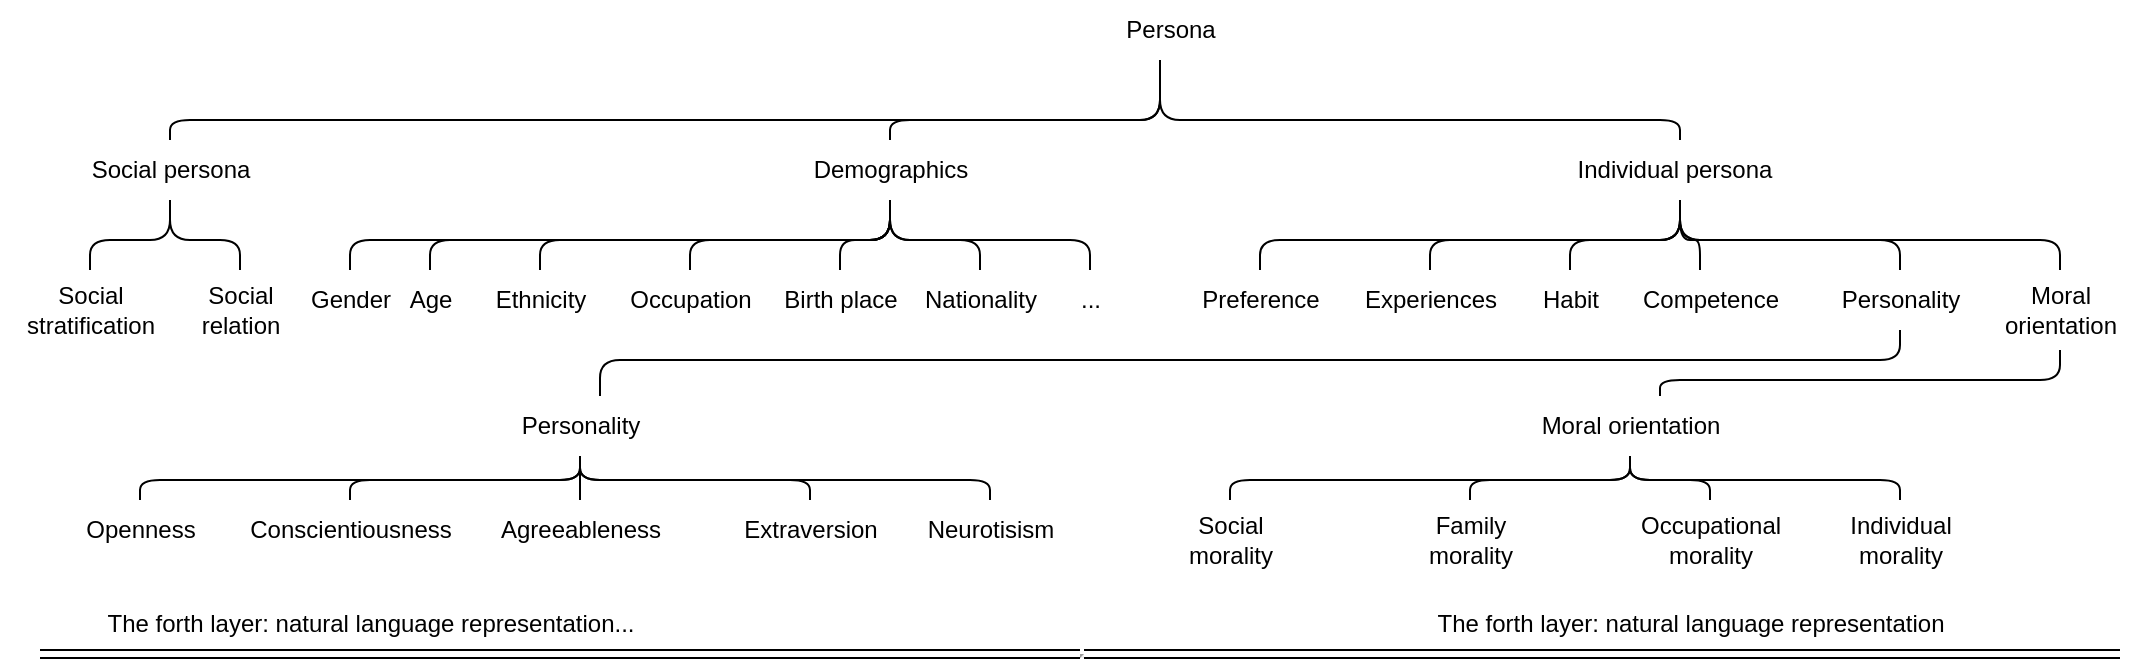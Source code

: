 <mxfile version="21.3.2" type="github">
  <diagram name="Page-1" id="jx9JWOi1ShGZBdXcdiNp">
    <mxGraphModel dx="446" dy="325" grid="1" gridSize="10" guides="1" tooltips="1" connect="1" arrows="1" fold="1" page="1" pageScale="1" pageWidth="827" pageHeight="1169" math="0" shadow="0">
      <root>
        <mxCell id="0" />
        <mxCell id="1" parent="0" />
        <mxCell id="rXP4-r2rK4ObflbEY1pi-23" style="edgeStyle=orthogonalEdgeStyle;rounded=1;orthogonalLoop=1;jettySize=auto;html=1;strokeWidth=1;endArrow=none;endFill=0;" edge="1" parent="1" source="rXP4-r2rK4ObflbEY1pi-1" target="rXP4-r2rK4ObflbEY1pi-2">
          <mxGeometry relative="1" as="geometry">
            <Array as="points">
              <mxPoint x="630" y="160" />
              <mxPoint x="135" y="160" />
            </Array>
          </mxGeometry>
        </mxCell>
        <mxCell id="rXP4-r2rK4ObflbEY1pi-24" style="edgeStyle=orthogonalEdgeStyle;rounded=1;orthogonalLoop=1;jettySize=auto;html=1;endArrow=none;endFill=0;" edge="1" parent="1" source="rXP4-r2rK4ObflbEY1pi-1" target="rXP4-r2rK4ObflbEY1pi-5">
          <mxGeometry relative="1" as="geometry">
            <Array as="points">
              <mxPoint x="630" y="160" />
              <mxPoint x="495" y="160" />
            </Array>
          </mxGeometry>
        </mxCell>
        <mxCell id="rXP4-r2rK4ObflbEY1pi-25" style="edgeStyle=orthogonalEdgeStyle;orthogonalLoop=1;jettySize=auto;html=1;rounded=1;endArrow=none;endFill=0;" edge="1" parent="1" source="rXP4-r2rK4ObflbEY1pi-1" target="rXP4-r2rK4ObflbEY1pi-6">
          <mxGeometry relative="1" as="geometry">
            <mxPoint x="285" y="130" as="sourcePoint" />
            <Array as="points">
              <mxPoint x="630" y="160" />
              <mxPoint x="890" y="160" />
            </Array>
          </mxGeometry>
        </mxCell>
        <mxCell id="rXP4-r2rK4ObflbEY1pi-1" value="Persona" style="text;html=1;align=center;verticalAlign=middle;resizable=0;points=[];autosize=1;strokeColor=none;fillColor=none;rounded=0;shadow=0;" vertex="1" parent="1">
          <mxGeometry x="600" y="100" width="70" height="30" as="geometry" />
        </mxCell>
        <mxCell id="rXP4-r2rK4ObflbEY1pi-26" style="edgeStyle=orthogonalEdgeStyle;rounded=1;orthogonalLoop=1;jettySize=auto;html=1;endArrow=none;endFill=0;" edge="1" parent="1" source="rXP4-r2rK4ObflbEY1pi-2" target="rXP4-r2rK4ObflbEY1pi-7">
          <mxGeometry relative="1" as="geometry" />
        </mxCell>
        <mxCell id="rXP4-r2rK4ObflbEY1pi-27" style="edgeStyle=orthogonalEdgeStyle;rounded=1;orthogonalLoop=1;jettySize=auto;html=1;endArrow=none;endFill=0;" edge="1" parent="1" source="rXP4-r2rK4ObflbEY1pi-2" target="rXP4-r2rK4ObflbEY1pi-8">
          <mxGeometry relative="1" as="geometry" />
        </mxCell>
        <mxCell id="rXP4-r2rK4ObflbEY1pi-2" value="Social persona" style="text;html=1;align=center;verticalAlign=middle;resizable=0;points=[];autosize=1;strokeColor=none;fillColor=none;" vertex="1" parent="1">
          <mxGeometry x="85" y="170" width="100" height="30" as="geometry" />
        </mxCell>
        <mxCell id="rXP4-r2rK4ObflbEY1pi-28" style="edgeStyle=orthogonalEdgeStyle;rounded=1;orthogonalLoop=1;jettySize=auto;html=1;endArrow=none;endFill=0;" edge="1" parent="1" source="rXP4-r2rK4ObflbEY1pi-5" target="rXP4-r2rK4ObflbEY1pi-9">
          <mxGeometry relative="1" as="geometry">
            <Array as="points">
              <mxPoint x="495" y="220" />
              <mxPoint x="225" y="220" />
            </Array>
          </mxGeometry>
        </mxCell>
        <mxCell id="rXP4-r2rK4ObflbEY1pi-29" style="edgeStyle=orthogonalEdgeStyle;rounded=1;orthogonalLoop=1;jettySize=auto;html=1;endArrow=none;endFill=0;" edge="1" parent="1" source="rXP4-r2rK4ObflbEY1pi-5" target="rXP4-r2rK4ObflbEY1pi-10">
          <mxGeometry relative="1" as="geometry">
            <Array as="points">
              <mxPoint x="495" y="220" />
              <mxPoint x="265" y="220" />
            </Array>
          </mxGeometry>
        </mxCell>
        <mxCell id="rXP4-r2rK4ObflbEY1pi-30" style="edgeStyle=orthogonalEdgeStyle;rounded=1;orthogonalLoop=1;jettySize=auto;html=1;endArrow=none;endFill=0;" edge="1" parent="1" source="rXP4-r2rK4ObflbEY1pi-5" target="rXP4-r2rK4ObflbEY1pi-11">
          <mxGeometry relative="1" as="geometry">
            <Array as="points">
              <mxPoint x="495" y="220" />
              <mxPoint x="320" y="220" />
            </Array>
          </mxGeometry>
        </mxCell>
        <mxCell id="rXP4-r2rK4ObflbEY1pi-31" style="edgeStyle=orthogonalEdgeStyle;rounded=1;orthogonalLoop=1;jettySize=auto;html=1;endArrow=none;endFill=0;" edge="1" parent="1" source="rXP4-r2rK4ObflbEY1pi-5" target="rXP4-r2rK4ObflbEY1pi-12">
          <mxGeometry relative="1" as="geometry">
            <Array as="points">
              <mxPoint x="495" y="220" />
              <mxPoint x="395" y="220" />
            </Array>
          </mxGeometry>
        </mxCell>
        <mxCell id="rXP4-r2rK4ObflbEY1pi-32" style="edgeStyle=orthogonalEdgeStyle;rounded=1;orthogonalLoop=1;jettySize=auto;html=1;endArrow=none;endFill=0;" edge="1" parent="1" source="rXP4-r2rK4ObflbEY1pi-5" target="rXP4-r2rK4ObflbEY1pi-13">
          <mxGeometry relative="1" as="geometry">
            <Array as="points">
              <mxPoint x="495" y="220" />
              <mxPoint x="470" y="220" />
            </Array>
          </mxGeometry>
        </mxCell>
        <mxCell id="rXP4-r2rK4ObflbEY1pi-33" style="edgeStyle=orthogonalEdgeStyle;rounded=1;orthogonalLoop=1;jettySize=auto;html=1;endArrow=none;endFill=0;" edge="1" parent="1" source="rXP4-r2rK4ObflbEY1pi-5" target="rXP4-r2rK4ObflbEY1pi-14">
          <mxGeometry relative="1" as="geometry" />
        </mxCell>
        <mxCell id="rXP4-r2rK4ObflbEY1pi-34" style="edgeStyle=orthogonalEdgeStyle;rounded=1;orthogonalLoop=1;jettySize=auto;html=1;endArrow=none;endFill=0;" edge="1" parent="1" source="rXP4-r2rK4ObflbEY1pi-5" target="rXP4-r2rK4ObflbEY1pi-15">
          <mxGeometry relative="1" as="geometry">
            <Array as="points">
              <mxPoint x="495" y="220" />
              <mxPoint x="595" y="220" />
            </Array>
          </mxGeometry>
        </mxCell>
        <mxCell id="rXP4-r2rK4ObflbEY1pi-5" value="Demographics" style="text;html=1;align=center;verticalAlign=middle;resizable=0;points=[];autosize=1;strokeColor=none;fillColor=none;" vertex="1" parent="1">
          <mxGeometry x="445" y="170" width="100" height="30" as="geometry" />
        </mxCell>
        <mxCell id="rXP4-r2rK4ObflbEY1pi-35" style="edgeStyle=orthogonalEdgeStyle;rounded=1;orthogonalLoop=1;jettySize=auto;html=1;endArrow=none;endFill=0;" edge="1" parent="1" source="rXP4-r2rK4ObflbEY1pi-6" target="rXP4-r2rK4ObflbEY1pi-16">
          <mxGeometry relative="1" as="geometry">
            <Array as="points">
              <mxPoint x="890" y="220" />
              <mxPoint x="680" y="220" />
            </Array>
          </mxGeometry>
        </mxCell>
        <mxCell id="rXP4-r2rK4ObflbEY1pi-36" style="edgeStyle=orthogonalEdgeStyle;rounded=1;orthogonalLoop=1;jettySize=auto;html=1;endArrow=none;endFill=0;" edge="1" parent="1" source="rXP4-r2rK4ObflbEY1pi-6" target="rXP4-r2rK4ObflbEY1pi-17">
          <mxGeometry relative="1" as="geometry">
            <Array as="points">
              <mxPoint x="890" y="220" />
              <mxPoint x="765" y="220" />
            </Array>
          </mxGeometry>
        </mxCell>
        <mxCell id="rXP4-r2rK4ObflbEY1pi-37" style="edgeStyle=orthogonalEdgeStyle;rounded=1;orthogonalLoop=1;jettySize=auto;html=1;endArrow=none;endFill=0;" edge="1" parent="1" source="rXP4-r2rK4ObflbEY1pi-6" target="rXP4-r2rK4ObflbEY1pi-18">
          <mxGeometry relative="1" as="geometry">
            <Array as="points">
              <mxPoint x="890" y="220" />
              <mxPoint x="835" y="220" />
            </Array>
          </mxGeometry>
        </mxCell>
        <mxCell id="rXP4-r2rK4ObflbEY1pi-38" style="edgeStyle=orthogonalEdgeStyle;rounded=1;orthogonalLoop=1;jettySize=auto;html=1;endArrow=none;endFill=0;" edge="1" parent="1" source="rXP4-r2rK4ObflbEY1pi-6" target="rXP4-r2rK4ObflbEY1pi-19">
          <mxGeometry relative="1" as="geometry">
            <Array as="points">
              <mxPoint x="890" y="220" />
              <mxPoint x="900" y="220" />
            </Array>
          </mxGeometry>
        </mxCell>
        <mxCell id="rXP4-r2rK4ObflbEY1pi-39" style="edgeStyle=orthogonalEdgeStyle;rounded=1;orthogonalLoop=1;jettySize=auto;html=1;endArrow=none;endFill=0;" edge="1" parent="1" source="rXP4-r2rK4ObflbEY1pi-6" target="rXP4-r2rK4ObflbEY1pi-20">
          <mxGeometry relative="1" as="geometry">
            <Array as="points">
              <mxPoint x="890" y="220" />
              <mxPoint x="1000" y="220" />
            </Array>
          </mxGeometry>
        </mxCell>
        <mxCell id="rXP4-r2rK4ObflbEY1pi-40" style="edgeStyle=orthogonalEdgeStyle;rounded=1;orthogonalLoop=1;jettySize=auto;html=1;endArrow=none;endFill=0;" edge="1" parent="1" source="rXP4-r2rK4ObflbEY1pi-6" target="rXP4-r2rK4ObflbEY1pi-21">
          <mxGeometry relative="1" as="geometry">
            <Array as="points">
              <mxPoint x="890" y="220" />
              <mxPoint x="1080" y="220" />
            </Array>
          </mxGeometry>
        </mxCell>
        <mxCell id="rXP4-r2rK4ObflbEY1pi-6" value="Individual persona" style="text;html=1;align=center;verticalAlign=middle;resizable=0;points=[];autosize=1;strokeColor=none;fillColor=none;" vertex="1" parent="1">
          <mxGeometry x="827" y="170" width="120" height="30" as="geometry" />
        </mxCell>
        <mxCell id="rXP4-r2rK4ObflbEY1pi-7" value="Social&lt;br&gt;stratification" style="text;html=1;align=center;verticalAlign=middle;resizable=0;points=[];autosize=1;strokeColor=none;fillColor=none;" vertex="1" parent="1">
          <mxGeometry x="50" y="235" width="90" height="40" as="geometry" />
        </mxCell>
        <mxCell id="rXP4-r2rK4ObflbEY1pi-8" value="Social&lt;br&gt;relation" style="text;html=1;align=center;verticalAlign=middle;resizable=0;points=[];autosize=1;strokeColor=none;fillColor=none;" vertex="1" parent="1">
          <mxGeometry x="140" y="235" width="60" height="40" as="geometry" />
        </mxCell>
        <mxCell id="rXP4-r2rK4ObflbEY1pi-9" value="Gender" style="text;html=1;align=center;verticalAlign=middle;resizable=0;points=[];autosize=1;strokeColor=none;fillColor=none;" vertex="1" parent="1">
          <mxGeometry x="195" y="235" width="60" height="30" as="geometry" />
        </mxCell>
        <mxCell id="rXP4-r2rK4ObflbEY1pi-10" value="Age" style="text;html=1;align=center;verticalAlign=middle;resizable=0;points=[];autosize=1;strokeColor=none;fillColor=none;" vertex="1" parent="1">
          <mxGeometry x="245" y="235" width="40" height="30" as="geometry" />
        </mxCell>
        <mxCell id="rXP4-r2rK4ObflbEY1pi-11" value="Ethnicity" style="text;html=1;align=center;verticalAlign=middle;resizable=0;points=[];autosize=1;strokeColor=none;fillColor=none;" vertex="1" parent="1">
          <mxGeometry x="285" y="235" width="70" height="30" as="geometry" />
        </mxCell>
        <mxCell id="rXP4-r2rK4ObflbEY1pi-12" value="Occupation" style="text;html=1;align=center;verticalAlign=middle;resizable=0;points=[];autosize=1;strokeColor=none;fillColor=none;" vertex="1" parent="1">
          <mxGeometry x="355" y="235" width="80" height="30" as="geometry" />
        </mxCell>
        <mxCell id="rXP4-r2rK4ObflbEY1pi-13" value="Birth place" style="text;html=1;align=center;verticalAlign=middle;resizable=0;points=[];autosize=1;strokeColor=none;fillColor=none;" vertex="1" parent="1">
          <mxGeometry x="430" y="235" width="80" height="30" as="geometry" />
        </mxCell>
        <mxCell id="rXP4-r2rK4ObflbEY1pi-14" value="Nationality" style="text;html=1;align=center;verticalAlign=middle;resizable=0;points=[];autosize=1;strokeColor=none;fillColor=none;" vertex="1" parent="1">
          <mxGeometry x="500" y="235" width="80" height="30" as="geometry" />
        </mxCell>
        <mxCell id="rXP4-r2rK4ObflbEY1pi-15" value="..." style="text;html=1;align=center;verticalAlign=middle;resizable=0;points=[];autosize=1;strokeColor=none;fillColor=none;" vertex="1" parent="1">
          <mxGeometry x="580" y="235" width="30" height="30" as="geometry" />
        </mxCell>
        <mxCell id="rXP4-r2rK4ObflbEY1pi-16" value="Preference" style="text;html=1;align=center;verticalAlign=middle;resizable=0;points=[];autosize=1;strokeColor=none;fillColor=none;" vertex="1" parent="1">
          <mxGeometry x="640" y="235" width="80" height="30" as="geometry" />
        </mxCell>
        <mxCell id="rXP4-r2rK4ObflbEY1pi-17" value="Experiences" style="text;html=1;align=center;verticalAlign=middle;resizable=0;points=[];autosize=1;strokeColor=none;fillColor=none;" vertex="1" parent="1">
          <mxGeometry x="720" y="235" width="90" height="30" as="geometry" />
        </mxCell>
        <mxCell id="rXP4-r2rK4ObflbEY1pi-18" value="Habit" style="text;html=1;align=center;verticalAlign=middle;resizable=0;points=[];autosize=1;strokeColor=none;fillColor=none;" vertex="1" parent="1">
          <mxGeometry x="810" y="235" width="50" height="30" as="geometry" />
        </mxCell>
        <mxCell id="rXP4-r2rK4ObflbEY1pi-19" value="Competence" style="text;html=1;align=center;verticalAlign=middle;resizable=0;points=[];autosize=1;strokeColor=none;fillColor=none;" vertex="1" parent="1">
          <mxGeometry x="860" y="235" width="90" height="30" as="geometry" />
        </mxCell>
        <mxCell id="rXP4-r2rK4ObflbEY1pi-52" style="edgeStyle=orthogonalEdgeStyle;rounded=1;orthogonalLoop=1;jettySize=auto;html=1;endArrow=none;endFill=0;" edge="1" parent="1" source="rXP4-r2rK4ObflbEY1pi-20" target="rXP4-r2rK4ObflbEY1pi-44">
          <mxGeometry relative="1" as="geometry">
            <Array as="points">
              <mxPoint x="1000" y="280" />
              <mxPoint x="350" y="280" />
            </Array>
          </mxGeometry>
        </mxCell>
        <mxCell id="rXP4-r2rK4ObflbEY1pi-20" value="Personality" style="text;html=1;align=center;verticalAlign=middle;resizable=0;points=[];autosize=1;strokeColor=none;fillColor=none;" vertex="1" parent="1">
          <mxGeometry x="960" y="235" width="80" height="30" as="geometry" />
        </mxCell>
        <mxCell id="rXP4-r2rK4ObflbEY1pi-53" style="edgeStyle=orthogonalEdgeStyle;rounded=1;orthogonalLoop=1;jettySize=auto;html=1;endArrow=none;endFill=0;" edge="1" parent="1" source="rXP4-r2rK4ObflbEY1pi-21" target="rXP4-r2rK4ObflbEY1pi-45">
          <mxGeometry relative="1" as="geometry">
            <Array as="points">
              <mxPoint x="1080" y="290" />
              <mxPoint x="880" y="290" />
            </Array>
          </mxGeometry>
        </mxCell>
        <mxCell id="rXP4-r2rK4ObflbEY1pi-21" value="Moral&lt;br&gt;orientation" style="text;html=1;align=center;verticalAlign=middle;resizable=0;points=[];autosize=1;strokeColor=none;fillColor=none;" vertex="1" parent="1">
          <mxGeometry x="1040" y="235" width="80" height="40" as="geometry" />
        </mxCell>
        <mxCell id="rXP4-r2rK4ObflbEY1pi-54" style="edgeStyle=orthogonalEdgeStyle;rounded=1;orthogonalLoop=1;jettySize=auto;html=1;endArrow=none;endFill=0;" edge="1" parent="1" source="rXP4-r2rK4ObflbEY1pi-44" target="rXP4-r2rK4ObflbEY1pi-46">
          <mxGeometry relative="1" as="geometry">
            <Array as="points">
              <mxPoint x="340" y="340" />
              <mxPoint x="120" y="340" />
            </Array>
          </mxGeometry>
        </mxCell>
        <mxCell id="rXP4-r2rK4ObflbEY1pi-55" style="edgeStyle=orthogonalEdgeStyle;rounded=1;orthogonalLoop=1;jettySize=auto;html=1;endArrow=none;endFill=0;" edge="1" parent="1" source="rXP4-r2rK4ObflbEY1pi-44" target="rXP4-r2rK4ObflbEY1pi-47">
          <mxGeometry relative="1" as="geometry">
            <Array as="points">
              <mxPoint x="340" y="340" />
              <mxPoint x="225" y="340" />
            </Array>
          </mxGeometry>
        </mxCell>
        <mxCell id="rXP4-r2rK4ObflbEY1pi-56" style="edgeStyle=orthogonalEdgeStyle;rounded=1;orthogonalLoop=1;jettySize=auto;html=1;endArrow=none;endFill=0;" edge="1" parent="1" source="rXP4-r2rK4ObflbEY1pi-44" target="rXP4-r2rK4ObflbEY1pi-48">
          <mxGeometry relative="1" as="geometry" />
        </mxCell>
        <mxCell id="rXP4-r2rK4ObflbEY1pi-57" style="edgeStyle=orthogonalEdgeStyle;rounded=1;orthogonalLoop=1;jettySize=auto;html=1;endArrow=none;endFill=0;" edge="1" parent="1" source="rXP4-r2rK4ObflbEY1pi-44" target="rXP4-r2rK4ObflbEY1pi-49">
          <mxGeometry relative="1" as="geometry">
            <Array as="points">
              <mxPoint x="340" y="340" />
              <mxPoint x="455" y="340" />
            </Array>
          </mxGeometry>
        </mxCell>
        <mxCell id="rXP4-r2rK4ObflbEY1pi-58" style="edgeStyle=orthogonalEdgeStyle;rounded=1;orthogonalLoop=1;jettySize=auto;html=1;endArrow=none;endFill=0;" edge="1" parent="1" source="rXP4-r2rK4ObflbEY1pi-44" target="rXP4-r2rK4ObflbEY1pi-50">
          <mxGeometry relative="1" as="geometry">
            <Array as="points">
              <mxPoint x="340" y="340" />
              <mxPoint x="545" y="340" />
            </Array>
          </mxGeometry>
        </mxCell>
        <mxCell id="rXP4-r2rK4ObflbEY1pi-44" value="Personality" style="text;html=1;align=center;verticalAlign=middle;resizable=0;points=[];autosize=1;strokeColor=none;fillColor=none;" vertex="1" parent="1">
          <mxGeometry x="300" y="298" width="80" height="30" as="geometry" />
        </mxCell>
        <mxCell id="rXP4-r2rK4ObflbEY1pi-63" style="edgeStyle=orthogonalEdgeStyle;rounded=1;orthogonalLoop=1;jettySize=auto;html=1;endArrow=none;endFill=0;" edge="1" parent="1" source="rXP4-r2rK4ObflbEY1pi-45" target="rXP4-r2rK4ObflbEY1pi-59">
          <mxGeometry relative="1" as="geometry">
            <Array as="points">
              <mxPoint x="865" y="340" />
              <mxPoint x="665" y="340" />
            </Array>
          </mxGeometry>
        </mxCell>
        <mxCell id="rXP4-r2rK4ObflbEY1pi-66" style="edgeStyle=orthogonalEdgeStyle;rounded=1;orthogonalLoop=1;jettySize=auto;html=1;endArrow=none;endFill=0;" edge="1" parent="1" source="rXP4-r2rK4ObflbEY1pi-45" target="rXP4-r2rK4ObflbEY1pi-62">
          <mxGeometry relative="1" as="geometry">
            <Array as="points">
              <mxPoint x="865" y="340" />
              <mxPoint x="1000" y="340" />
            </Array>
          </mxGeometry>
        </mxCell>
        <mxCell id="rXP4-r2rK4ObflbEY1pi-68" style="edgeStyle=orthogonalEdgeStyle;rounded=1;orthogonalLoop=1;jettySize=auto;html=1;endArrow=none;endFill=0;" edge="1" parent="1" source="rXP4-r2rK4ObflbEY1pi-45" target="rXP4-r2rK4ObflbEY1pi-60">
          <mxGeometry relative="1" as="geometry">
            <Array as="points">
              <mxPoint x="865" y="340" />
              <mxPoint x="785" y="340" />
            </Array>
          </mxGeometry>
        </mxCell>
        <mxCell id="rXP4-r2rK4ObflbEY1pi-69" style="edgeStyle=orthogonalEdgeStyle;rounded=1;orthogonalLoop=1;jettySize=auto;html=1;endArrow=none;endFill=0;" edge="1" parent="1" source="rXP4-r2rK4ObflbEY1pi-45" target="rXP4-r2rK4ObflbEY1pi-61">
          <mxGeometry relative="1" as="geometry">
            <Array as="points">
              <mxPoint x="865" y="340" />
              <mxPoint x="905" y="340" />
            </Array>
          </mxGeometry>
        </mxCell>
        <mxCell id="rXP4-r2rK4ObflbEY1pi-45" value="Moral orientation" style="text;html=1;align=center;verticalAlign=middle;resizable=0;points=[];autosize=1;strokeColor=none;fillColor=none;" vertex="1" parent="1">
          <mxGeometry x="810" y="298" width="110" height="30" as="geometry" />
        </mxCell>
        <mxCell id="rXP4-r2rK4ObflbEY1pi-46" value="Openness" style="text;html=1;align=center;verticalAlign=middle;resizable=0;points=[];autosize=1;strokeColor=none;fillColor=none;" vertex="1" parent="1">
          <mxGeometry x="80" y="350" width="80" height="30" as="geometry" />
        </mxCell>
        <mxCell id="rXP4-r2rK4ObflbEY1pi-47" value="Conscientiousness" style="text;html=1;align=center;verticalAlign=middle;resizable=0;points=[];autosize=1;strokeColor=none;fillColor=none;" vertex="1" parent="1">
          <mxGeometry x="165" y="350" width="120" height="30" as="geometry" />
        </mxCell>
        <mxCell id="rXP4-r2rK4ObflbEY1pi-48" value="Agreeableness" style="text;html=1;align=center;verticalAlign=middle;resizable=0;points=[];autosize=1;strokeColor=none;fillColor=none;" vertex="1" parent="1">
          <mxGeometry x="290" y="350" width="100" height="30" as="geometry" />
        </mxCell>
        <mxCell id="rXP4-r2rK4ObflbEY1pi-49" value="Extraversion" style="text;html=1;align=center;verticalAlign=middle;resizable=0;points=[];autosize=1;strokeColor=none;fillColor=none;" vertex="1" parent="1">
          <mxGeometry x="410" y="350" width="90" height="30" as="geometry" />
        </mxCell>
        <mxCell id="rXP4-r2rK4ObflbEY1pi-50" value="Neurotisism" style="text;html=1;align=center;verticalAlign=middle;resizable=0;points=[];autosize=1;strokeColor=none;fillColor=none;" vertex="1" parent="1">
          <mxGeometry x="500" y="350" width="90" height="30" as="geometry" />
        </mxCell>
        <mxCell id="rXP4-r2rK4ObflbEY1pi-59" value="Social&lt;br&gt;morality" style="text;html=1;align=center;verticalAlign=middle;resizable=0;points=[];autosize=1;strokeColor=none;fillColor=none;" vertex="1" parent="1">
          <mxGeometry x="630" y="350" width="70" height="40" as="geometry" />
        </mxCell>
        <mxCell id="rXP4-r2rK4ObflbEY1pi-60" value="Family&lt;br&gt;morality" style="text;html=1;align=center;verticalAlign=middle;resizable=0;points=[];autosize=1;strokeColor=none;fillColor=none;" vertex="1" parent="1">
          <mxGeometry x="750" y="350" width="70" height="40" as="geometry" />
        </mxCell>
        <mxCell id="rXP4-r2rK4ObflbEY1pi-61" value="Occupational&lt;br&gt;morality" style="text;html=1;align=center;verticalAlign=middle;resizable=0;points=[];autosize=1;strokeColor=none;fillColor=none;" vertex="1" parent="1">
          <mxGeometry x="860" y="350" width="90" height="40" as="geometry" />
        </mxCell>
        <mxCell id="rXP4-r2rK4ObflbEY1pi-62" value="Individual&lt;br&gt;morality" style="text;html=1;align=center;verticalAlign=middle;resizable=0;points=[];autosize=1;strokeColor=none;fillColor=none;" vertex="1" parent="1">
          <mxGeometry x="965" y="350" width="70" height="40" as="geometry" />
        </mxCell>
        <mxCell id="rXP4-r2rK4ObflbEY1pi-70" value="The forth layer: natural language representation..." style="text;html=1;align=center;verticalAlign=middle;resizable=0;points=[];autosize=1;strokeColor=none;fillColor=none;" vertex="1" parent="1">
          <mxGeometry x="90" y="397" width="290" height="30" as="geometry" />
        </mxCell>
        <mxCell id="rXP4-r2rK4ObflbEY1pi-71" value="The forth layer: natural language representation" style="text;html=1;align=center;verticalAlign=middle;resizable=0;points=[];autosize=1;strokeColor=none;fillColor=none;" vertex="1" parent="1">
          <mxGeometry x="755" y="397" width="280" height="30" as="geometry" />
        </mxCell>
        <mxCell id="rXP4-r2rK4ObflbEY1pi-72" value="&lt;hr&gt;" style="edgeStyle=none;orthogonalLoop=1;jettySize=auto;html=1;rounded=0;shape=link;" edge="1" parent="1">
          <mxGeometry width="100" relative="1" as="geometry">
            <mxPoint x="70" y="427" as="sourcePoint" />
            <mxPoint x="1110" y="427" as="targetPoint" />
            <Array as="points" />
          </mxGeometry>
        </mxCell>
      </root>
    </mxGraphModel>
  </diagram>
</mxfile>

